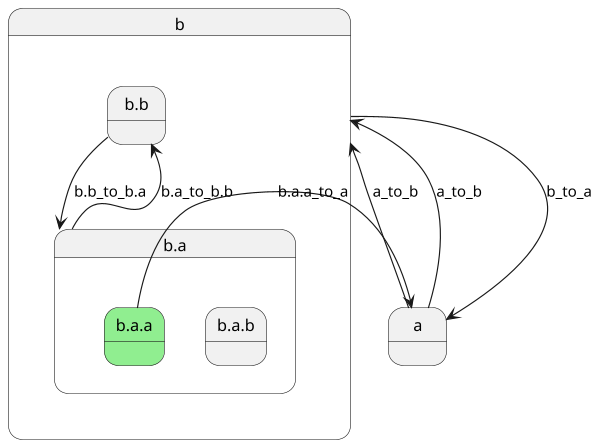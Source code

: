 @startuml
scale 600 width
state "b" as b  {
    state "b.b" as b.b  {
    }
    state "b.a" as b.a  {
        state "b.a.b" as b.a.b  {
        }
        state "b.a.a" as b.a.a #LightGreen {
        }
    }
}
state "a" as a  {
}
b.b --> b.a : b.b_to_b.a
b.a.a --> a : b.a.a_to_a
b.a --> b.b : b.a_to_b.b
b --> a : b_to_a
a --> b : a_to_b
a --> b : a_to_b
 
@enduml
